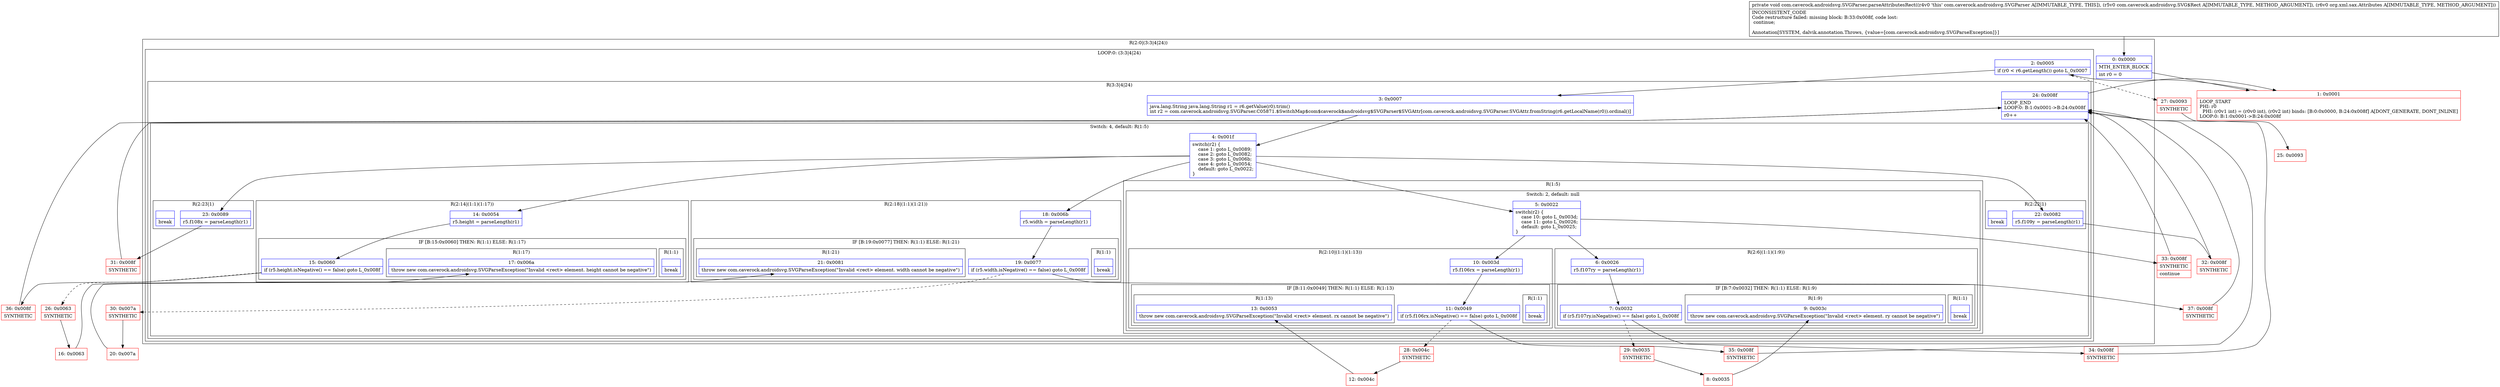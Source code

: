 digraph "CFG forcom.caverock.androidsvg.SVGParser.parseAttributesRect(Lcom\/caverock\/androidsvg\/SVG$Rect;Lorg\/xml\/sax\/Attributes;)V" {
subgraph cluster_Region_631566844 {
label = "R(2:0|(3:3|4|24))";
node [shape=record,color=blue];
Node_0 [shape=record,label="{0\:\ 0x0000|MTH_ENTER_BLOCK\l|int r0 = 0\l}"];
subgraph cluster_LoopRegion_2044841388 {
label = "LOOP:0: (3:3|4|24)";
node [shape=record,color=blue];
Node_2 [shape=record,label="{2\:\ 0x0005|if (r0 \< r6.getLength()) goto L_0x0007\l}"];
subgraph cluster_Region_300021819 {
label = "R(3:3|4|24)";
node [shape=record,color=blue];
Node_3 [shape=record,label="{3\:\ 0x0007|java.lang.String java.lang.String r1 = r6.getValue(r0).trim()\lint r2 = com.caverock.androidsvg.SVGParser.C05871.$SwitchMap$com$caverock$androidsvg$SVGParser$SVGAttr[com.caverock.androidsvg.SVGParser.SVGAttr.fromString(r6.getLocalName(r0)).ordinal()]\l}"];
subgraph cluster_SwitchRegion_1579610586 {
label = "Switch: 4, default: R(1:5)";
node [shape=record,color=blue];
Node_4 [shape=record,label="{4\:\ 0x001f|switch(r2) \{\l    case 1: goto L_0x0089;\l    case 2: goto L_0x0082;\l    case 3: goto L_0x006b;\l    case 4: goto L_0x0054;\l    default: goto L_0x0022;\l\}\l}"];
subgraph cluster_Region_2129883614 {
label = "R(2:23|1)";
node [shape=record,color=blue];
Node_23 [shape=record,label="{23\:\ 0x0089|r5.f108x = parseLength(r1)\l}"];
Node_InsnContainer_1075615930 [shape=record,label="{|break\l}"];
}
subgraph cluster_Region_2086290669 {
label = "R(2:22|1)";
node [shape=record,color=blue];
Node_22 [shape=record,label="{22\:\ 0x0082|r5.f109y = parseLength(r1)\l}"];
Node_InsnContainer_1212491323 [shape=record,label="{|break\l}"];
}
subgraph cluster_Region_195132007 {
label = "R(2:18|(1:1)(1:21))";
node [shape=record,color=blue];
Node_18 [shape=record,label="{18\:\ 0x006b|r5.width = parseLength(r1)\l}"];
subgraph cluster_IfRegion_135300900 {
label = "IF [B:19:0x0077] THEN: R(1:1) ELSE: R(1:21)";
node [shape=record,color=blue];
Node_19 [shape=record,label="{19\:\ 0x0077|if (r5.width.isNegative() == false) goto L_0x008f\l}"];
subgraph cluster_Region_1944845543 {
label = "R(1:1)";
node [shape=record,color=blue];
Node_InsnContainer_1469473640 [shape=record,label="{|break\l}"];
}
subgraph cluster_Region_914617183 {
label = "R(1:21)";
node [shape=record,color=blue];
Node_21 [shape=record,label="{21\:\ 0x0081|throw new com.caverock.androidsvg.SVGParseException(\"Invalid \<rect\> element. width cannot be negative\")\l}"];
}
}
}
subgraph cluster_Region_354380552 {
label = "R(2:14|(1:1)(1:17))";
node [shape=record,color=blue];
Node_14 [shape=record,label="{14\:\ 0x0054|r5.height = parseLength(r1)\l}"];
subgraph cluster_IfRegion_975596300 {
label = "IF [B:15:0x0060] THEN: R(1:1) ELSE: R(1:17)";
node [shape=record,color=blue];
Node_15 [shape=record,label="{15\:\ 0x0060|if (r5.height.isNegative() == false) goto L_0x008f\l}"];
subgraph cluster_Region_369534059 {
label = "R(1:1)";
node [shape=record,color=blue];
Node_InsnContainer_1928268000 [shape=record,label="{|break\l}"];
}
subgraph cluster_Region_1532957929 {
label = "R(1:17)";
node [shape=record,color=blue];
Node_17 [shape=record,label="{17\:\ 0x006a|throw new com.caverock.androidsvg.SVGParseException(\"Invalid \<rect\> element. height cannot be negative\")\l}"];
}
}
}
subgraph cluster_Region_1378384517 {
label = "R(1:5)";
node [shape=record,color=blue];
subgraph cluster_SwitchRegion_814716477 {
label = "Switch: 2, default: null";
node [shape=record,color=blue];
Node_5 [shape=record,label="{5\:\ 0x0022|switch(r2) \{\l    case 10: goto L_0x003d;\l    case 11: goto L_0x0026;\l    default: goto L_0x0025;\l\}\l}"];
subgraph cluster_Region_1887933940 {
label = "R(2:10|(1:1)(1:13))";
node [shape=record,color=blue];
Node_10 [shape=record,label="{10\:\ 0x003d|r5.f106rx = parseLength(r1)\l}"];
subgraph cluster_IfRegion_1898887511 {
label = "IF [B:11:0x0049] THEN: R(1:1) ELSE: R(1:13)";
node [shape=record,color=blue];
Node_11 [shape=record,label="{11\:\ 0x0049|if (r5.f106rx.isNegative() == false) goto L_0x008f\l}"];
subgraph cluster_Region_2072774554 {
label = "R(1:1)";
node [shape=record,color=blue];
Node_InsnContainer_831135484 [shape=record,label="{|break\l}"];
}
subgraph cluster_Region_1482144862 {
label = "R(1:13)";
node [shape=record,color=blue];
Node_13 [shape=record,label="{13\:\ 0x0053|throw new com.caverock.androidsvg.SVGParseException(\"Invalid \<rect\> element. rx cannot be negative\")\l}"];
}
}
}
subgraph cluster_Region_1591007781 {
label = "R(2:6|(1:1)(1:9))";
node [shape=record,color=blue];
Node_6 [shape=record,label="{6\:\ 0x0026|r5.f107ry = parseLength(r1)\l}"];
subgraph cluster_IfRegion_1228540291 {
label = "IF [B:7:0x0032] THEN: R(1:1) ELSE: R(1:9)";
node [shape=record,color=blue];
Node_7 [shape=record,label="{7\:\ 0x0032|if (r5.f107ry.isNegative() == false) goto L_0x008f\l}"];
subgraph cluster_Region_1297802738 {
label = "R(1:1)";
node [shape=record,color=blue];
Node_InsnContainer_1392504257 [shape=record,label="{|break\l}"];
}
subgraph cluster_Region_1450285844 {
label = "R(1:9)";
node [shape=record,color=blue];
Node_9 [shape=record,label="{9\:\ 0x003c|throw new com.caverock.androidsvg.SVGParseException(\"Invalid \<rect\> element. ry cannot be negative\")\l}"];
}
}
}
}
}
}
Node_24 [shape=record,label="{24\:\ 0x008f|LOOP_END\lLOOP:0: B:1:0x0001\-\>B:24:0x008f\l|r0++\l}"];
}
}
}
Node_1 [shape=record,color=red,label="{1\:\ 0x0001|LOOP_START\lPHI: r0 \l  PHI: (r0v1 int) = (r0v0 int), (r0v2 int) binds: [B:0:0x0000, B:24:0x008f] A[DONT_GENERATE, DONT_INLINE]\lLOOP:0: B:1:0x0001\-\>B:24:0x008f\l}"];
Node_8 [shape=record,color=red,label="{8\:\ 0x0035}"];
Node_12 [shape=record,color=red,label="{12\:\ 0x004c}"];
Node_16 [shape=record,color=red,label="{16\:\ 0x0063}"];
Node_20 [shape=record,color=red,label="{20\:\ 0x007a}"];
Node_25 [shape=record,color=red,label="{25\:\ 0x0093}"];
Node_26 [shape=record,color=red,label="{26\:\ 0x0063|SYNTHETIC\l}"];
Node_27 [shape=record,color=red,label="{27\:\ 0x0093|SYNTHETIC\l}"];
Node_28 [shape=record,color=red,label="{28\:\ 0x004c|SYNTHETIC\l}"];
Node_29 [shape=record,color=red,label="{29\:\ 0x0035|SYNTHETIC\l}"];
Node_30 [shape=record,color=red,label="{30\:\ 0x007a|SYNTHETIC\l}"];
Node_31 [shape=record,color=red,label="{31\:\ 0x008f|SYNTHETIC\l}"];
Node_32 [shape=record,color=red,label="{32\:\ 0x008f|SYNTHETIC\l}"];
Node_33 [shape=record,color=red,label="{33\:\ 0x008f|SYNTHETIC\l|continue\l}"];
Node_34 [shape=record,color=red,label="{34\:\ 0x008f|SYNTHETIC\l}"];
Node_35 [shape=record,color=red,label="{35\:\ 0x008f|SYNTHETIC\l}"];
Node_36 [shape=record,color=red,label="{36\:\ 0x008f|SYNTHETIC\l}"];
Node_37 [shape=record,color=red,label="{37\:\ 0x008f|SYNTHETIC\l}"];
MethodNode[shape=record,label="{private void com.caverock.androidsvg.SVGParser.parseAttributesRect((r4v0 'this' com.caverock.androidsvg.SVGParser A[IMMUTABLE_TYPE, THIS]), (r5v0 com.caverock.androidsvg.SVG$Rect A[IMMUTABLE_TYPE, METHOD_ARGUMENT]), (r6v0 org.xml.sax.Attributes A[IMMUTABLE_TYPE, METHOD_ARGUMENT]))  | INCONSISTENT_CODE\lCode restructure failed: missing block: B:33:0x008f, code lost:\l    continue;\l\lAnnotation[SYSTEM, dalvik.annotation.Throws, \{value=[com.caverock.androidsvg.SVGParseException]\}]\l}"];
MethodNode -> Node_0;
Node_0 -> Node_1;
Node_2 -> Node_3;
Node_2 -> Node_27[style=dashed];
Node_3 -> Node_4;
Node_4 -> Node_5;
Node_4 -> Node_14;
Node_4 -> Node_18;
Node_4 -> Node_22;
Node_4 -> Node_23;
Node_23 -> Node_31;
Node_22 -> Node_32;
Node_18 -> Node_19;
Node_19 -> Node_30[style=dashed];
Node_19 -> Node_37;
Node_14 -> Node_15;
Node_15 -> Node_26[style=dashed];
Node_15 -> Node_36;
Node_5 -> Node_6;
Node_5 -> Node_10;
Node_5 -> Node_33;
Node_10 -> Node_11;
Node_11 -> Node_28[style=dashed];
Node_11 -> Node_35;
Node_6 -> Node_7;
Node_7 -> Node_29[style=dashed];
Node_7 -> Node_34;
Node_24 -> Node_1;
Node_1 -> Node_2;
Node_8 -> Node_9;
Node_12 -> Node_13;
Node_16 -> Node_17;
Node_20 -> Node_21;
Node_26 -> Node_16;
Node_27 -> Node_25;
Node_28 -> Node_12;
Node_29 -> Node_8;
Node_30 -> Node_20;
Node_31 -> Node_24;
Node_32 -> Node_24;
Node_33 -> Node_24;
Node_34 -> Node_24;
Node_35 -> Node_24;
Node_36 -> Node_24;
Node_37 -> Node_24;
}

